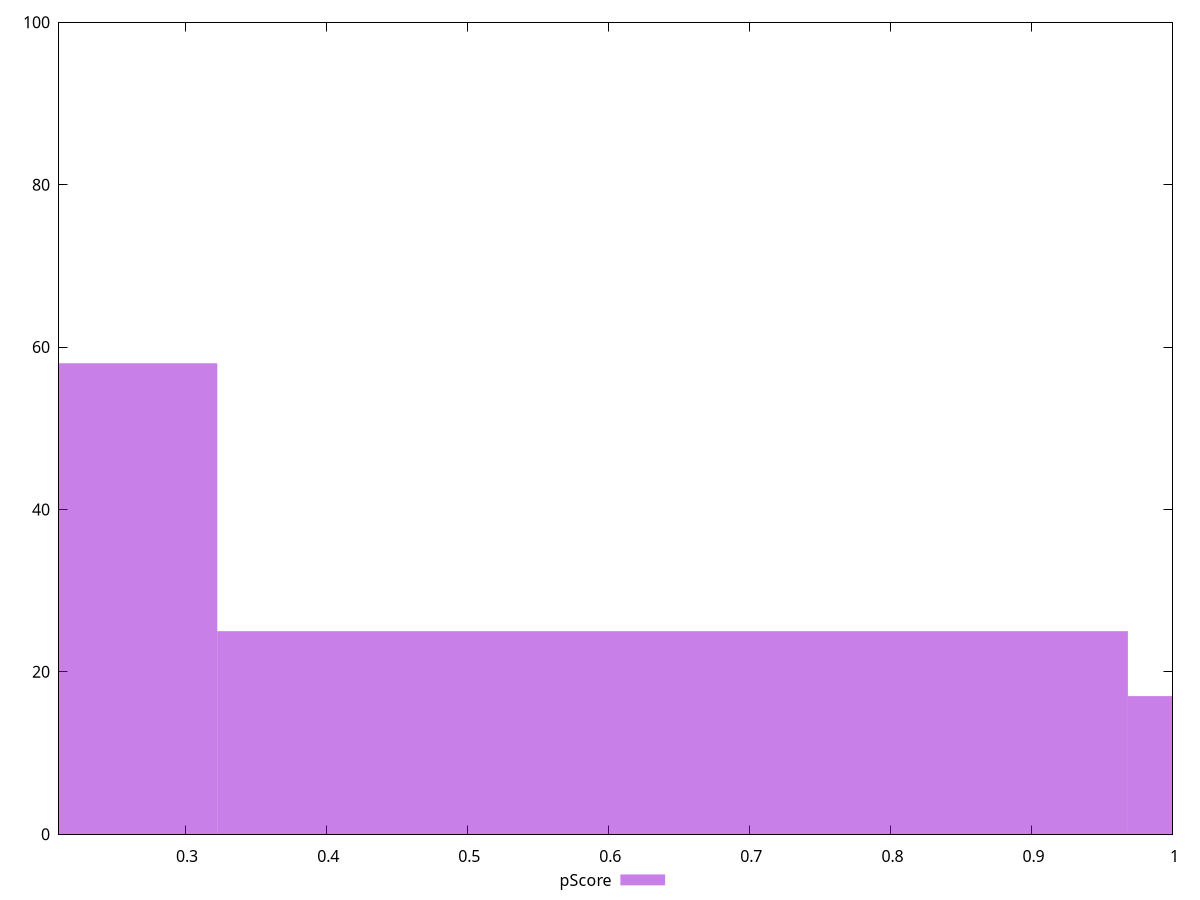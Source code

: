 reset

$pScore <<EOF
0 58
0.645583299218452 25
1.291166598436904 17
EOF

set key outside below
set boxwidth 0.645583299218452
set xrange [0.21058823529411763:1]
set yrange [0:100]
set trange [0:100]
set style fill transparent solid 0.5 noborder
set terminal svg size 640, 490 enhanced background rgb 'white'
set output "reports/report_00028_2021-02-24T12-49-42.674Z/unused-javascript/samples/agenda/pScore/histogram.svg"

plot $pScore title "pScore" with boxes

reset
